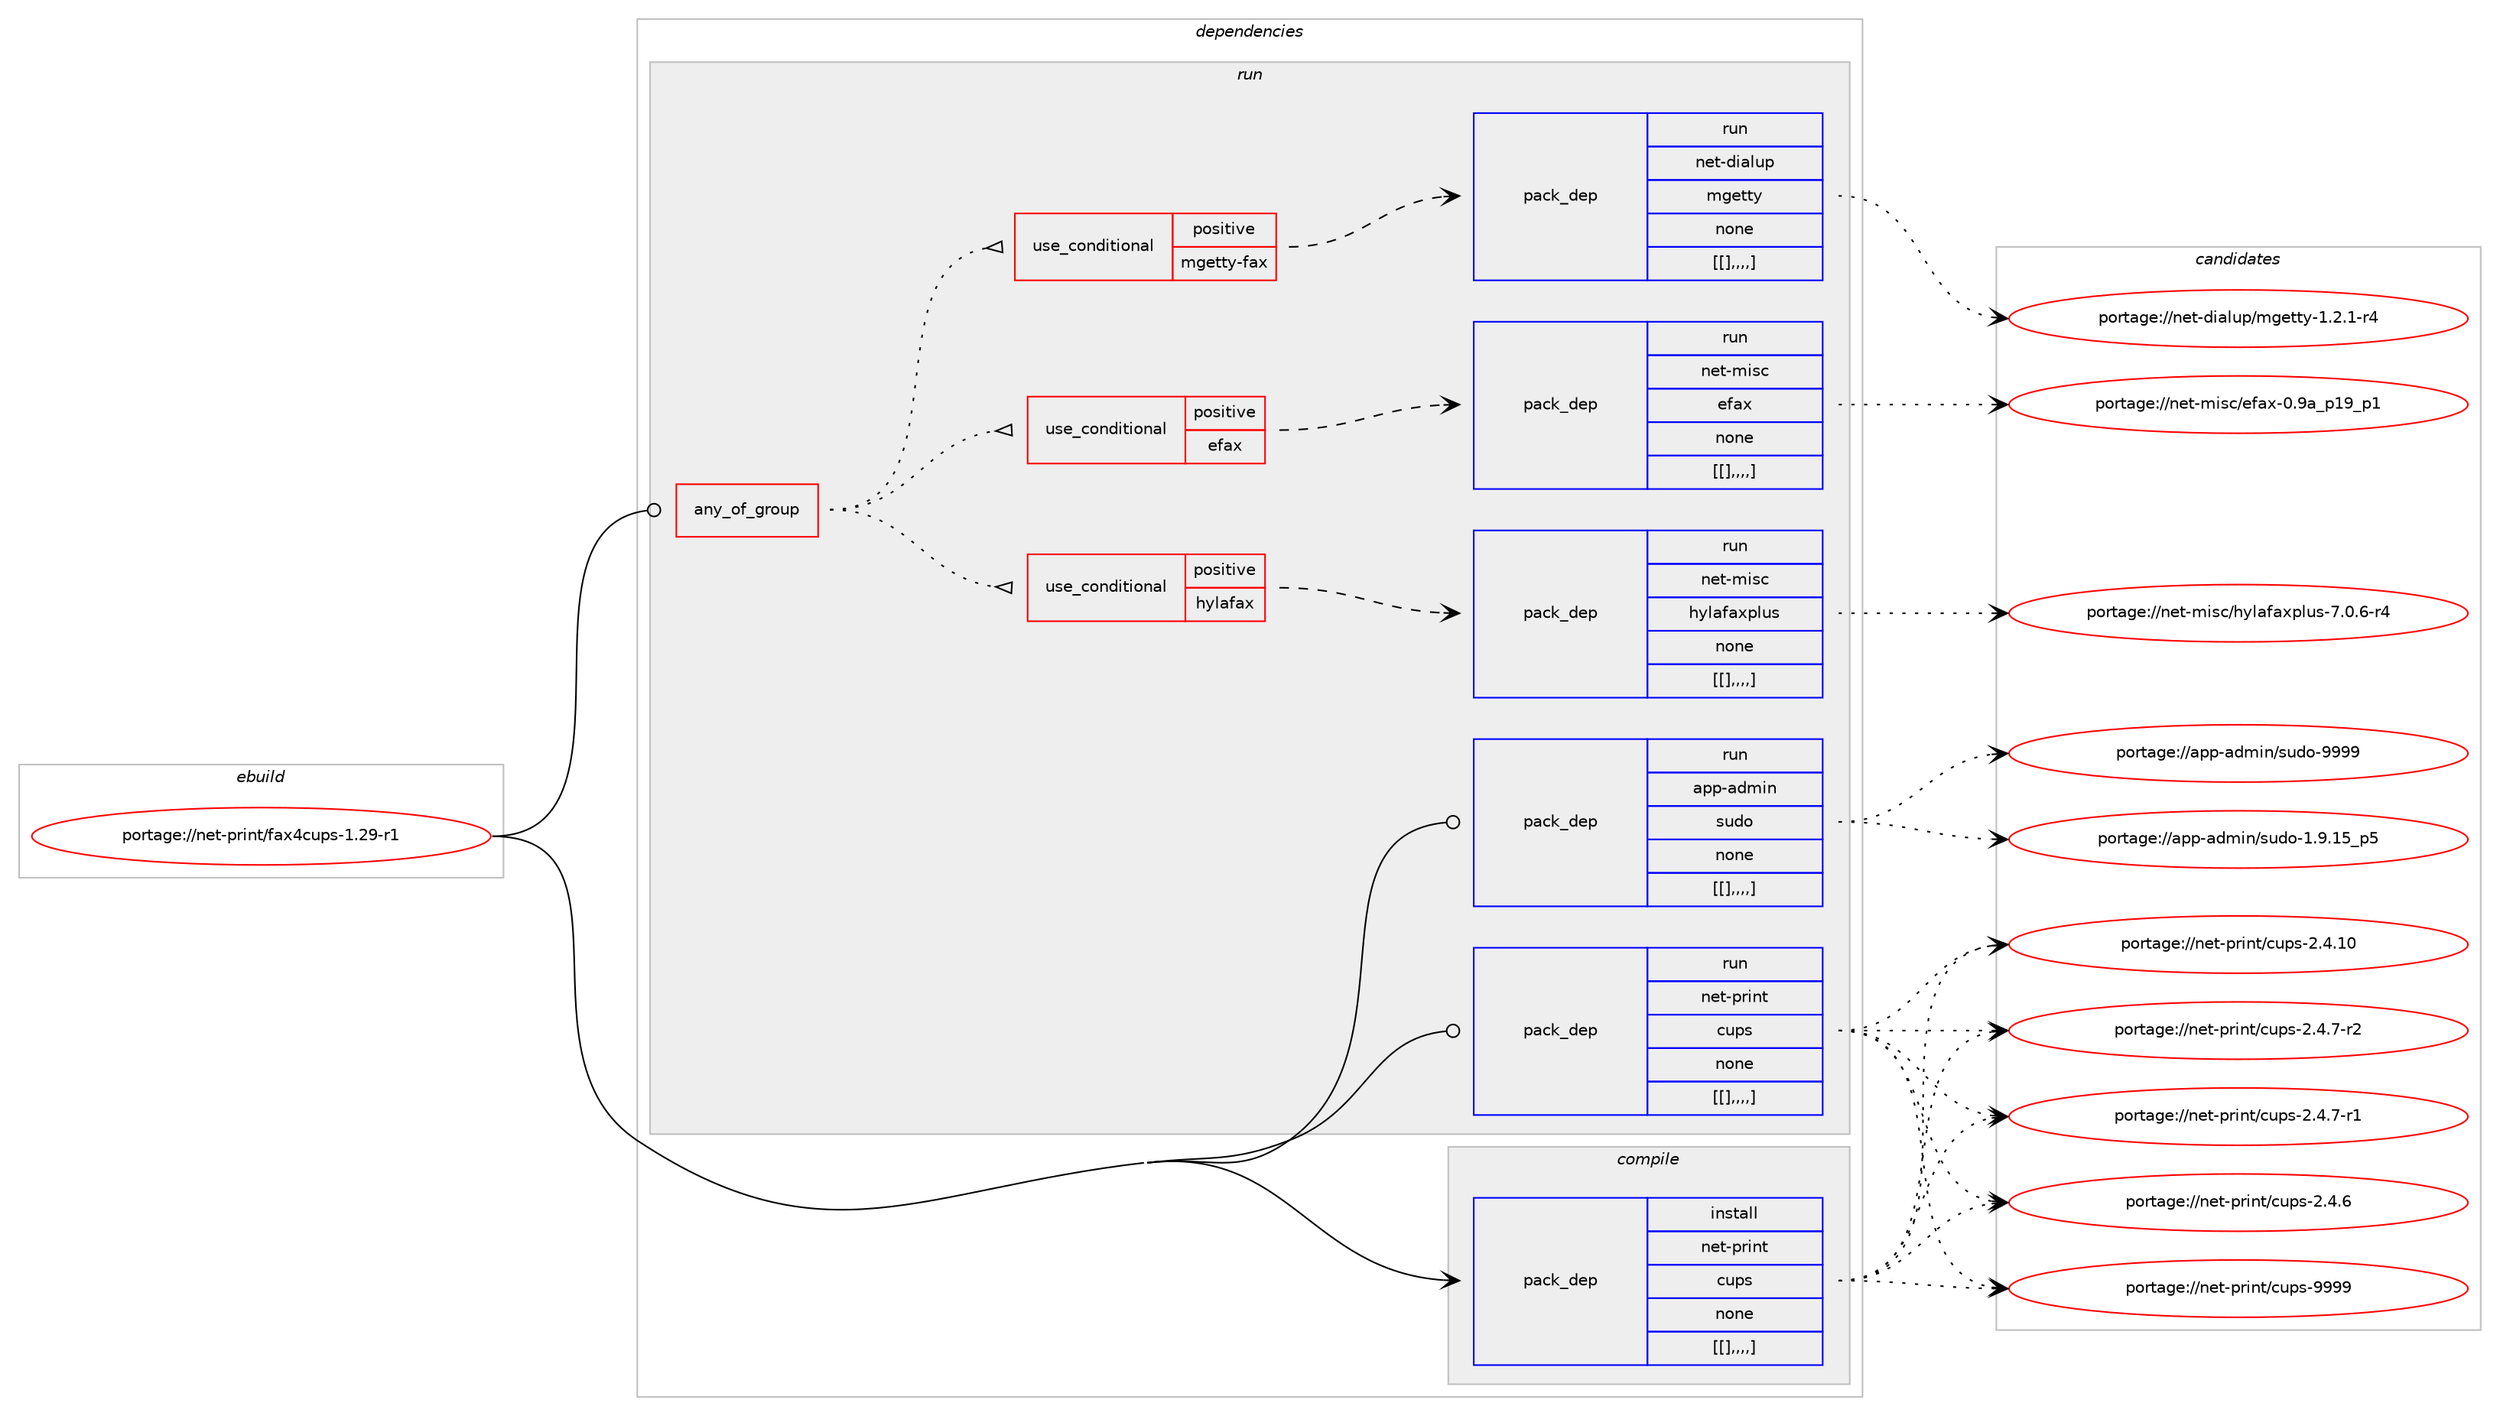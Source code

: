 digraph prolog {

# *************
# Graph options
# *************

newrank=true;
concentrate=true;
compound=true;
graph [rankdir=LR,fontname=Helvetica,fontsize=10,ranksep=1.5];#, ranksep=2.5, nodesep=0.2];
edge  [arrowhead=vee];
node  [fontname=Helvetica,fontsize=10];

# **********
# The ebuild
# **********

subgraph cluster_leftcol {
color=gray;
label=<<i>ebuild</i>>;
id [label="portage://net-print/fax4cups-1.29-r1", color=red, width=4, href="../net-print/fax4cups-1.29-r1.svg"];
}

# ****************
# The dependencies
# ****************

subgraph cluster_midcol {
color=gray;
label=<<i>dependencies</i>>;
subgraph cluster_compile {
fillcolor="#eeeeee";
style=filled;
label=<<i>compile</i>>;
subgraph pack291616 {
dependency399499 [label=<<TABLE BORDER="0" CELLBORDER="1" CELLSPACING="0" CELLPADDING="4" WIDTH="220"><TR><TD ROWSPAN="6" CELLPADDING="30">pack_dep</TD></TR><TR><TD WIDTH="110">install</TD></TR><TR><TD>net-print</TD></TR><TR><TD>cups</TD></TR><TR><TD>none</TD></TR><TR><TD>[[],,,,]</TD></TR></TABLE>>, shape=none, color=blue];
}
id:e -> dependency399499:w [weight=20,style="solid",arrowhead="vee"];
}
subgraph cluster_compileandrun {
fillcolor="#eeeeee";
style=filled;
label=<<i>compile and run</i>>;
}
subgraph cluster_run {
fillcolor="#eeeeee";
style=filled;
label=<<i>run</i>>;
subgraph any2725 {
dependency399500 [label=<<TABLE BORDER="0" CELLBORDER="1" CELLSPACING="0" CELLPADDING="4"><TR><TD CELLPADDING="10">any_of_group</TD></TR></TABLE>>, shape=none, color=red];subgraph cond104969 {
dependency399501 [label=<<TABLE BORDER="0" CELLBORDER="1" CELLSPACING="0" CELLPADDING="4"><TR><TD ROWSPAN="3" CELLPADDING="10">use_conditional</TD></TR><TR><TD>positive</TD></TR><TR><TD>hylafax</TD></TR></TABLE>>, shape=none, color=red];
subgraph pack291617 {
dependency399502 [label=<<TABLE BORDER="0" CELLBORDER="1" CELLSPACING="0" CELLPADDING="4" WIDTH="220"><TR><TD ROWSPAN="6" CELLPADDING="30">pack_dep</TD></TR><TR><TD WIDTH="110">run</TD></TR><TR><TD>net-misc</TD></TR><TR><TD>hylafaxplus</TD></TR><TR><TD>none</TD></TR><TR><TD>[[],,,,]</TD></TR></TABLE>>, shape=none, color=blue];
}
dependency399501:e -> dependency399502:w [weight=20,style="dashed",arrowhead="vee"];
}
dependency399500:e -> dependency399501:w [weight=20,style="dotted",arrowhead="oinv"];
subgraph cond104970 {
dependency399503 [label=<<TABLE BORDER="0" CELLBORDER="1" CELLSPACING="0" CELLPADDING="4"><TR><TD ROWSPAN="3" CELLPADDING="10">use_conditional</TD></TR><TR><TD>positive</TD></TR><TR><TD>efax</TD></TR></TABLE>>, shape=none, color=red];
subgraph pack291618 {
dependency399504 [label=<<TABLE BORDER="0" CELLBORDER="1" CELLSPACING="0" CELLPADDING="4" WIDTH="220"><TR><TD ROWSPAN="6" CELLPADDING="30">pack_dep</TD></TR><TR><TD WIDTH="110">run</TD></TR><TR><TD>net-misc</TD></TR><TR><TD>efax</TD></TR><TR><TD>none</TD></TR><TR><TD>[[],,,,]</TD></TR></TABLE>>, shape=none, color=blue];
}
dependency399503:e -> dependency399504:w [weight=20,style="dashed",arrowhead="vee"];
}
dependency399500:e -> dependency399503:w [weight=20,style="dotted",arrowhead="oinv"];
subgraph cond104971 {
dependency399505 [label=<<TABLE BORDER="0" CELLBORDER="1" CELLSPACING="0" CELLPADDING="4"><TR><TD ROWSPAN="3" CELLPADDING="10">use_conditional</TD></TR><TR><TD>positive</TD></TR><TR><TD>mgetty-fax</TD></TR></TABLE>>, shape=none, color=red];
subgraph pack291619 {
dependency399506 [label=<<TABLE BORDER="0" CELLBORDER="1" CELLSPACING="0" CELLPADDING="4" WIDTH="220"><TR><TD ROWSPAN="6" CELLPADDING="30">pack_dep</TD></TR><TR><TD WIDTH="110">run</TD></TR><TR><TD>net-dialup</TD></TR><TR><TD>mgetty</TD></TR><TR><TD>none</TD></TR><TR><TD>[[],,,,]</TD></TR></TABLE>>, shape=none, color=blue];
}
dependency399505:e -> dependency399506:w [weight=20,style="dashed",arrowhead="vee"];
}
dependency399500:e -> dependency399505:w [weight=20,style="dotted",arrowhead="oinv"];
}
id:e -> dependency399500:w [weight=20,style="solid",arrowhead="odot"];
subgraph pack291620 {
dependency399507 [label=<<TABLE BORDER="0" CELLBORDER="1" CELLSPACING="0" CELLPADDING="4" WIDTH="220"><TR><TD ROWSPAN="6" CELLPADDING="30">pack_dep</TD></TR><TR><TD WIDTH="110">run</TD></TR><TR><TD>app-admin</TD></TR><TR><TD>sudo</TD></TR><TR><TD>none</TD></TR><TR><TD>[[],,,,]</TD></TR></TABLE>>, shape=none, color=blue];
}
id:e -> dependency399507:w [weight=20,style="solid",arrowhead="odot"];
subgraph pack291621 {
dependency399508 [label=<<TABLE BORDER="0" CELLBORDER="1" CELLSPACING="0" CELLPADDING="4" WIDTH="220"><TR><TD ROWSPAN="6" CELLPADDING="30">pack_dep</TD></TR><TR><TD WIDTH="110">run</TD></TR><TR><TD>net-print</TD></TR><TR><TD>cups</TD></TR><TR><TD>none</TD></TR><TR><TD>[[],,,,]</TD></TR></TABLE>>, shape=none, color=blue];
}
id:e -> dependency399508:w [weight=20,style="solid",arrowhead="odot"];
}
}

# **************
# The candidates
# **************

subgraph cluster_choices {
rank=same;
color=gray;
label=<<i>candidates</i>>;

subgraph choice291616 {
color=black;
nodesep=1;
choice1101011164511211410511011647991171121154557575757 [label="portage://net-print/cups-9999", color=red, width=4,href="../net-print/cups-9999.svg"];
choice11010111645112114105110116479911711211545504652464948 [label="portage://net-print/cups-2.4.10", color=red, width=4,href="../net-print/cups-2.4.10.svg"];
choice1101011164511211410511011647991171121154550465246554511450 [label="portage://net-print/cups-2.4.7-r2", color=red, width=4,href="../net-print/cups-2.4.7-r2.svg"];
choice1101011164511211410511011647991171121154550465246554511449 [label="portage://net-print/cups-2.4.7-r1", color=red, width=4,href="../net-print/cups-2.4.7-r1.svg"];
choice110101116451121141051101164799117112115455046524654 [label="portage://net-print/cups-2.4.6", color=red, width=4,href="../net-print/cups-2.4.6.svg"];
dependency399499:e -> choice1101011164511211410511011647991171121154557575757:w [style=dotted,weight="100"];
dependency399499:e -> choice11010111645112114105110116479911711211545504652464948:w [style=dotted,weight="100"];
dependency399499:e -> choice1101011164511211410511011647991171121154550465246554511450:w [style=dotted,weight="100"];
dependency399499:e -> choice1101011164511211410511011647991171121154550465246554511449:w [style=dotted,weight="100"];
dependency399499:e -> choice110101116451121141051101164799117112115455046524654:w [style=dotted,weight="100"];
}
subgraph choice291617 {
color=black;
nodesep=1;
choice11010111645109105115994710412110897102971201121081171154555464846544511452 [label="portage://net-misc/hylafaxplus-7.0.6-r4", color=red, width=4,href="../net-misc/hylafaxplus-7.0.6-r4.svg"];
dependency399502:e -> choice11010111645109105115994710412110897102971201121081171154555464846544511452:w [style=dotted,weight="100"];
}
subgraph choice291618 {
color=black;
nodesep=1;
choice1101011164510910511599471011029712045484657979511249579511249 [label="portage://net-misc/efax-0.9a_p19_p1", color=red, width=4,href="../net-misc/efax-0.9a_p19_p1.svg"];
dependency399504:e -> choice1101011164510910511599471011029712045484657979511249579511249:w [style=dotted,weight="100"];
}
subgraph choice291619 {
color=black;
nodesep=1;
choice1101011164510010597108117112471091031011161161214549465046494511452 [label="portage://net-dialup/mgetty-1.2.1-r4", color=red, width=4,href="../net-dialup/mgetty-1.2.1-r4.svg"];
dependency399506:e -> choice1101011164510010597108117112471091031011161161214549465046494511452:w [style=dotted,weight="100"];
}
subgraph choice291620 {
color=black;
nodesep=1;
choice971121124597100109105110471151171001114557575757 [label="portage://app-admin/sudo-9999", color=red, width=4,href="../app-admin/sudo-9999.svg"];
choice97112112459710010910511047115117100111454946574649539511253 [label="portage://app-admin/sudo-1.9.15_p5", color=red, width=4,href="../app-admin/sudo-1.9.15_p5.svg"];
dependency399507:e -> choice971121124597100109105110471151171001114557575757:w [style=dotted,weight="100"];
dependency399507:e -> choice97112112459710010910511047115117100111454946574649539511253:w [style=dotted,weight="100"];
}
subgraph choice291621 {
color=black;
nodesep=1;
choice1101011164511211410511011647991171121154557575757 [label="portage://net-print/cups-9999", color=red, width=4,href="../net-print/cups-9999.svg"];
choice11010111645112114105110116479911711211545504652464948 [label="portage://net-print/cups-2.4.10", color=red, width=4,href="../net-print/cups-2.4.10.svg"];
choice1101011164511211410511011647991171121154550465246554511450 [label="portage://net-print/cups-2.4.7-r2", color=red, width=4,href="../net-print/cups-2.4.7-r2.svg"];
choice1101011164511211410511011647991171121154550465246554511449 [label="portage://net-print/cups-2.4.7-r1", color=red, width=4,href="../net-print/cups-2.4.7-r1.svg"];
choice110101116451121141051101164799117112115455046524654 [label="portage://net-print/cups-2.4.6", color=red, width=4,href="../net-print/cups-2.4.6.svg"];
dependency399508:e -> choice1101011164511211410511011647991171121154557575757:w [style=dotted,weight="100"];
dependency399508:e -> choice11010111645112114105110116479911711211545504652464948:w [style=dotted,weight="100"];
dependency399508:e -> choice1101011164511211410511011647991171121154550465246554511450:w [style=dotted,weight="100"];
dependency399508:e -> choice1101011164511211410511011647991171121154550465246554511449:w [style=dotted,weight="100"];
dependency399508:e -> choice110101116451121141051101164799117112115455046524654:w [style=dotted,weight="100"];
}
}

}
